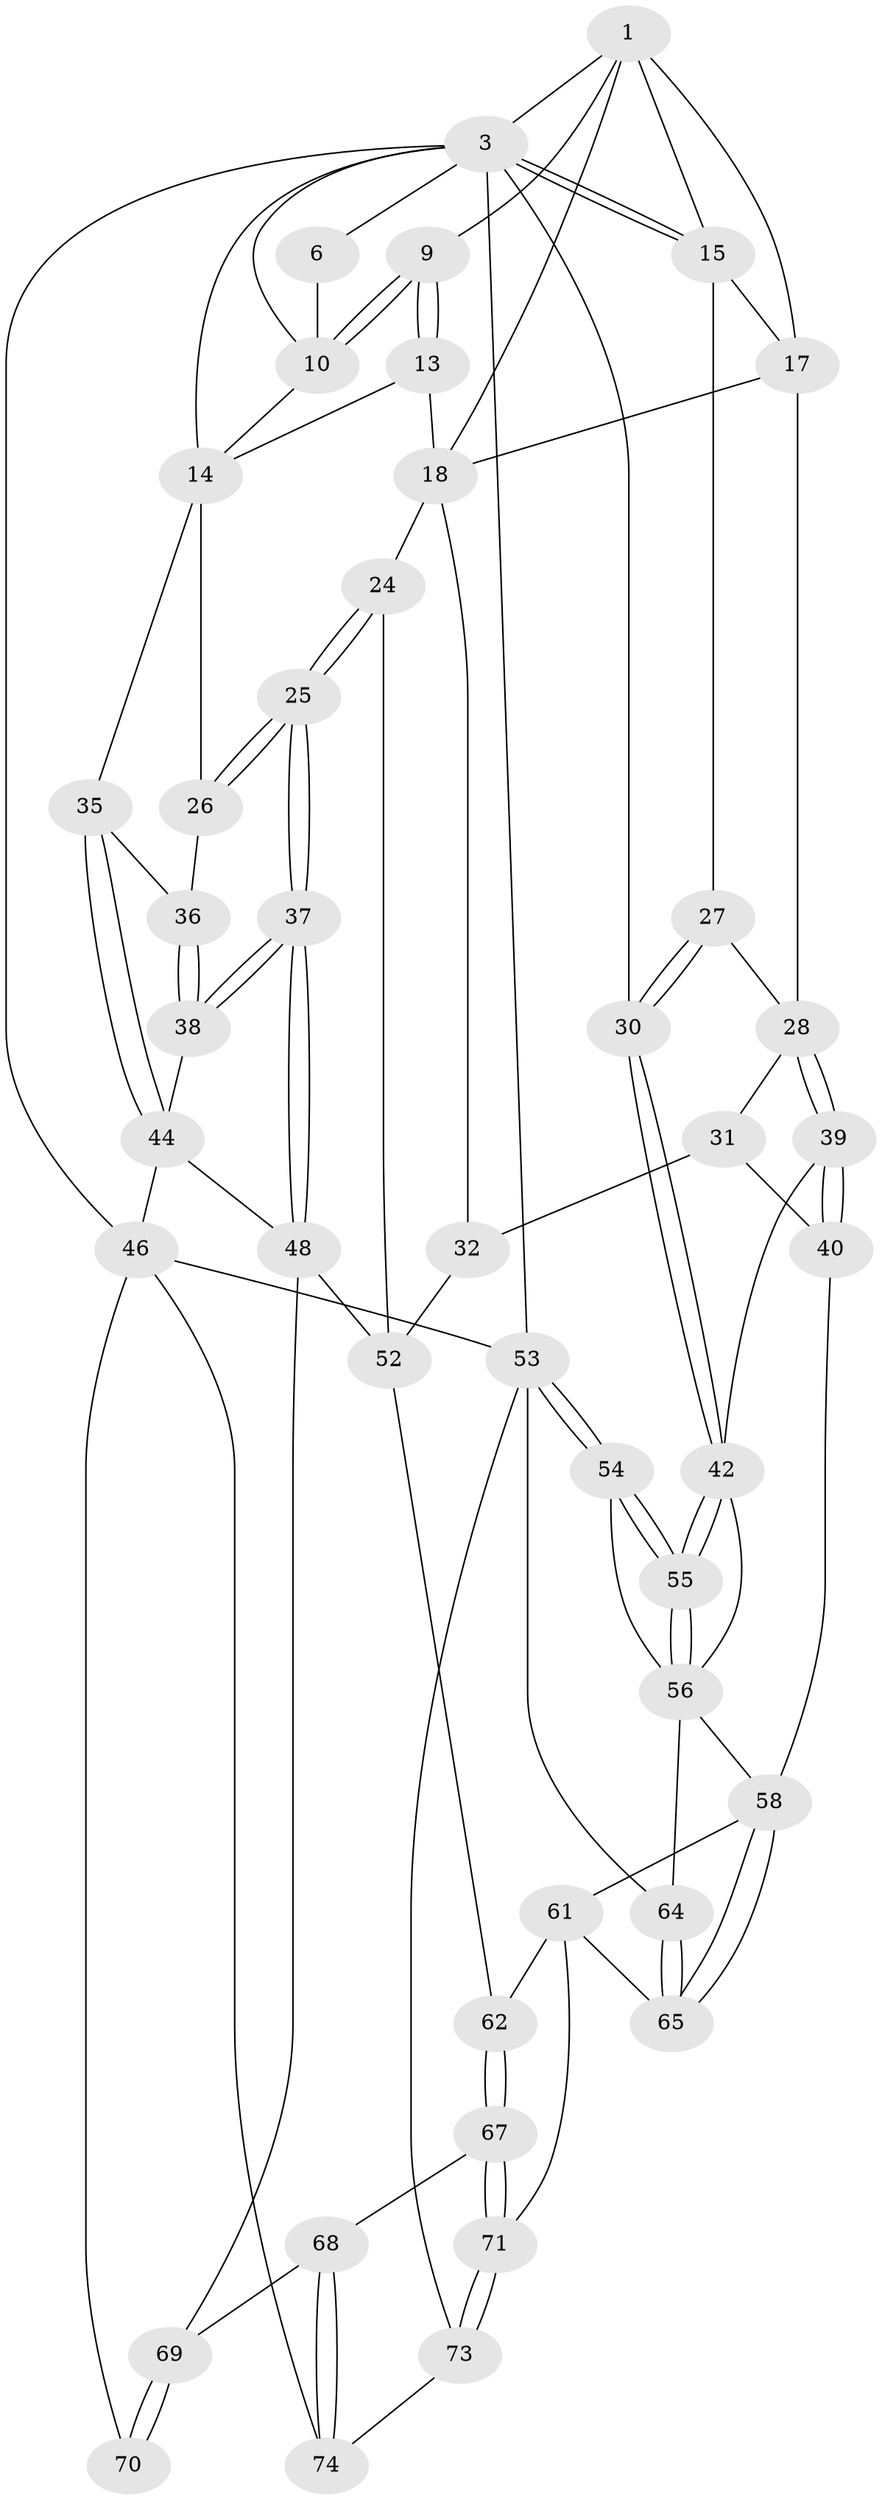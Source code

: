 // original degree distribution, {3: 0.02666666666666667, 5: 0.5066666666666667, 6: 0.21333333333333335, 4: 0.25333333333333335}
// Generated by graph-tools (version 1.1) at 2025/21/03/04/25 18:21:17]
// undirected, 45 vertices, 105 edges
graph export_dot {
graph [start="1"]
  node [color=gray90,style=filled];
  1 [pos="+0.7514237989916828+0",super="+2+7"];
  3 [pos="+1+0.09286834554991787",super="+4"];
  6 [pos="+0.7481513518371063+0"];
  9 [pos="+0.4808624204469328+0"];
  10 [pos="+0.49316208601990535+0",super="+12"];
  13 [pos="+0.43641259087301687+0.06775574142978641"];
  14 [pos="+0.3321248117192098+0.11844310901315994",super="+22"];
  15 [pos="+0.8109270066898393+0.12955513496344054",super="+16"];
  17 [pos="+0.6888117942991072+0.10711957130832225",super="+21"];
  18 [pos="+0.5876453725758014+0.16497850635676792",super="+19"];
  24 [pos="+0.3836344711434001+0.36411325959150087",super="+34"];
  25 [pos="+0.3706501938816165+0.3680447258352763"];
  26 [pos="+0.27519890849016676+0.21650228510567707"];
  27 [pos="+0.8150808378512291+0.21612880580793056"];
  28 [pos="+0.7760132191167826+0.2479063269458213",super="+29"];
  30 [pos="+1+0.30184604596511316"];
  31 [pos="+0.6499693974892342+0.33038150030575264",super="+41"];
  32 [pos="+0.639803909447651+0.3341185837166977",super="+51"];
  35 [pos="+0+0"];
  36 [pos="+0.16511819844756712+0.24359164609279005"];
  37 [pos="+0.3276988089228368+0.4318223932967483"];
  38 [pos="+0.14354394963615622+0.3342469900466963",super="+47"];
  39 [pos="+0.8245931296069+0.42193063623211424"];
  40 [pos="+0.7892752258804466+0.45453497492673717"];
  42 [pos="+1+0.3587224585012958",super="+43"];
  44 [pos="+0+0.39491032267738074",super="+45"];
  46 [pos="+0+0.767595228247882",super="+75"];
  48 [pos="+0.30448913759618945+0.5159044669967462",super="+49"];
  52 [pos="+0.5871349283761674+0.49549019530418825",super="+60"];
  53 [pos="+1+1",super="+72"];
  54 [pos="+1+0.5648420312107728"];
  55 [pos="+1+0.49183934352906855"];
  56 [pos="+0.8876771595769961+0.5072404690383007",super="+57"];
  58 [pos="+0.8100253061101012+0.5747824471373373",super="+59"];
  61 [pos="+0.750501555315769+0.5614098917657799",super="+66"];
  62 [pos="+0.6140395047366998+0.5843080464919241"];
  64 [pos="+0.8685446575519346+0.7549688949477585"];
  65 [pos="+0.8605098613821917+0.7501093971917757"];
  67 [pos="+0.5573958986373756+0.7274295676897363"];
  68 [pos="+0.5128450371823693+0.7375572557866246"];
  69 [pos="+0.2996214096554853+0.685206499421023"];
  70 [pos="+0.25437310471554425+0.7294218030497815"];
  71 [pos="+0.6266151627904033+0.7822920181074259"];
  73 [pos="+0.7514996974645144+1"];
  74 [pos="+0.4073687721099391+1"];
  1 -- 3;
  1 -- 15;
  1 -- 18;
  1 -- 17;
  1 -- 9;
  3 -- 15;
  3 -- 15;
  3 -- 30;
  3 -- 53;
  3 -- 6;
  3 -- 46;
  3 -- 10;
  3 -- 14;
  6 -- 10;
  9 -- 10;
  9 -- 10;
  9 -- 13;
  9 -- 13;
  10 -- 14;
  13 -- 14;
  13 -- 18;
  14 -- 35;
  14 -- 26;
  15 -- 17;
  15 -- 27;
  17 -- 18;
  17 -- 28;
  18 -- 32;
  18 -- 24 [weight=2];
  24 -- 25;
  24 -- 25;
  24 -- 52;
  25 -- 26;
  25 -- 26;
  25 -- 37;
  25 -- 37;
  26 -- 36;
  27 -- 28;
  27 -- 30;
  27 -- 30;
  28 -- 39;
  28 -- 39;
  28 -- 31;
  30 -- 42;
  30 -- 42;
  31 -- 32 [weight=2];
  31 -- 40;
  32 -- 52;
  35 -- 36;
  35 -- 44;
  35 -- 44;
  36 -- 38;
  36 -- 38;
  37 -- 38;
  37 -- 38;
  37 -- 48;
  37 -- 48;
  38 -- 44 [weight=2];
  39 -- 40;
  39 -- 40;
  39 -- 42;
  40 -- 58;
  42 -- 55;
  42 -- 55;
  42 -- 56;
  44 -- 48;
  44 -- 46;
  46 -- 70 [weight=2];
  46 -- 74;
  46 -- 53;
  48 -- 69;
  48 -- 52;
  52 -- 62;
  53 -- 54;
  53 -- 54;
  53 -- 64;
  53 -- 73;
  54 -- 55;
  54 -- 55;
  54 -- 56;
  55 -- 56;
  55 -- 56;
  56 -- 58;
  56 -- 64;
  58 -- 65;
  58 -- 65;
  58 -- 61;
  61 -- 62;
  61 -- 65;
  61 -- 71;
  62 -- 67;
  62 -- 67;
  64 -- 65;
  64 -- 65;
  67 -- 68;
  67 -- 71;
  67 -- 71;
  68 -- 69;
  68 -- 74;
  68 -- 74;
  69 -- 70;
  69 -- 70;
  71 -- 73;
  71 -- 73;
  73 -- 74;
}
